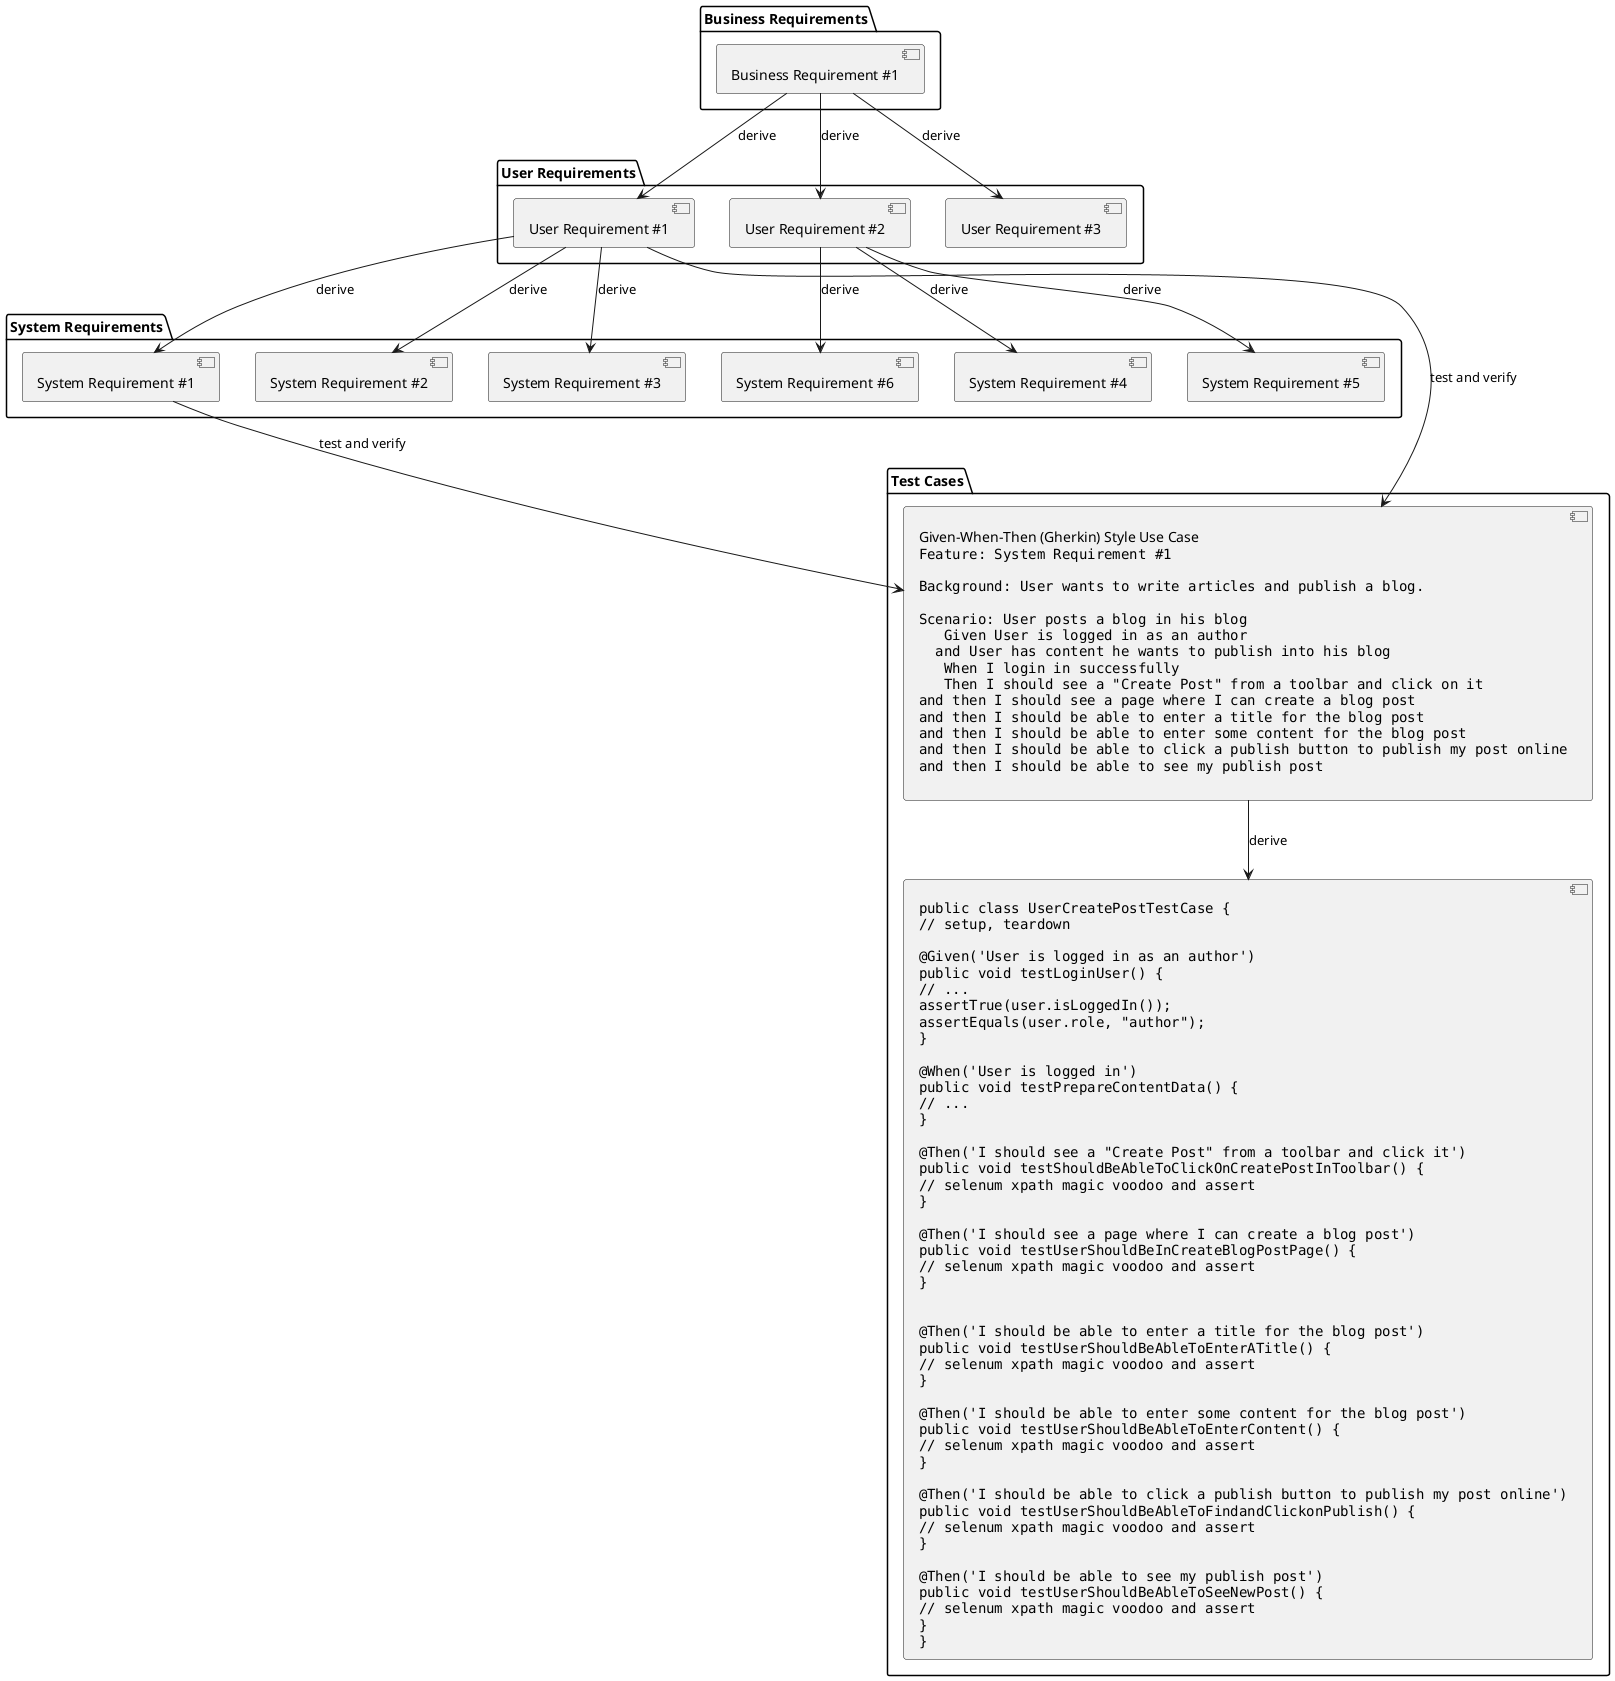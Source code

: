 @startuml
	package "Business Requirements" {
		[Business Requirement #1]
	}

	package "User Requirements" {
		[User Requirement #1]
		[User Requirement #2]
		[User Requirement #3]
	}

	package "System Requirements" {
		[System Requirement #1]
		[System Requirement #2]
		[System Requirement #3]
		[System Requirement #4]
		[System Requirement #5]
		[System Requirement #6]
	}

	package "Test Cases" {
		component BBDTestCase1 [
			Given-When-Then (Gherkin) Style Use Case
			<code>
			Feature: System Requirement #1

			Background: User wants to write articles and publish a blog.

			Scenario: User posts a blog in his blog
		    	Given User is logged in as an author
				  and User has content he wants to publish into his blog
		    	When I login in successfully
		    	Then I should see a "Create Post" from a toolbar and click on it
				and then I should see a page where I can create a blog post
				and then I should be able to enter a title for the blog post
				and then I should be able to enter some content for the blog post
				and then I should be able to click a publish button to publish my post online
				and then I should be able to see my publish post
				
		]

		component BBDTestCaseImpl1 [
			<code>
			public class UserCreatePostTestCase {
				// setup, teardown

				@Given('User is logged in as an author')
				public void testLoginUser() {
					// ...
					assertTrue(user.isLoggedIn());
					assertEquals(user.role, "author");
				}

				@When('User is logged in')
				public void testPrepareContentData() {
					// ...
				}

				@Then('I should see a "Create Post" from a toolbar and click it')
				public void testShouldBeAbleToClickOnCreatePostInToolbar() {
					// selenum xpath magic voodoo and assert
				}

				@Then('I should see a page where I can create a blog post')
				public void testUserShouldBeInCreateBlogPostPage() {
					// selenum xpath magic voodoo and assert
				}


				@Then('I should be able to enter a title for the blog post')
				public void testUserShouldBeAbleToEnterATitle() {
					// selenum xpath magic voodoo and assert
				}

				@Then('I should be able to enter some content for the blog post')
				public void testUserShouldBeAbleToEnterContent() {
					// selenum xpath magic voodoo and assert
				}

				@Then('I should be able to click a publish button to publish my post online')
				public void testUserShouldBeAbleToFindandClickonPublish() {
					// selenum xpath magic voodoo and assert
				}

				@Then('I should be able to see my publish post')
				public void testUserShouldBeAbleToSeeNewPost() {
					// selenum xpath magic voodoo and assert
				}
			}
		]
	}


	[Business Requirement #1] --> [User Requirement #1] : derive
	[Business Requirement #1] --> [User Requirement #2] : derive
	[Business Requirement #1] --> [User Requirement #3] : derive


	[User Requirement #1] --> [System Requirement #1] : derive
	[User Requirement #1] --> [System Requirement #2] : derive
	[User Requirement #1] --> [System Requirement #3] : derive

	[User Requirement #2] --> [System Requirement #4] : derive
	[User Requirement #2] --> [System Requirement #5] : derive
	[User Requirement #2] --> [System Requirement #6] : derive

	[System Requirement #1] --> [BBDTestCase1] : test and verify
	[User Requirement #1] --> [BBDTestCase1] : test and verify

	[BBDTestCase1] --> [BBDTestCaseImpl1] : derive
@enduml